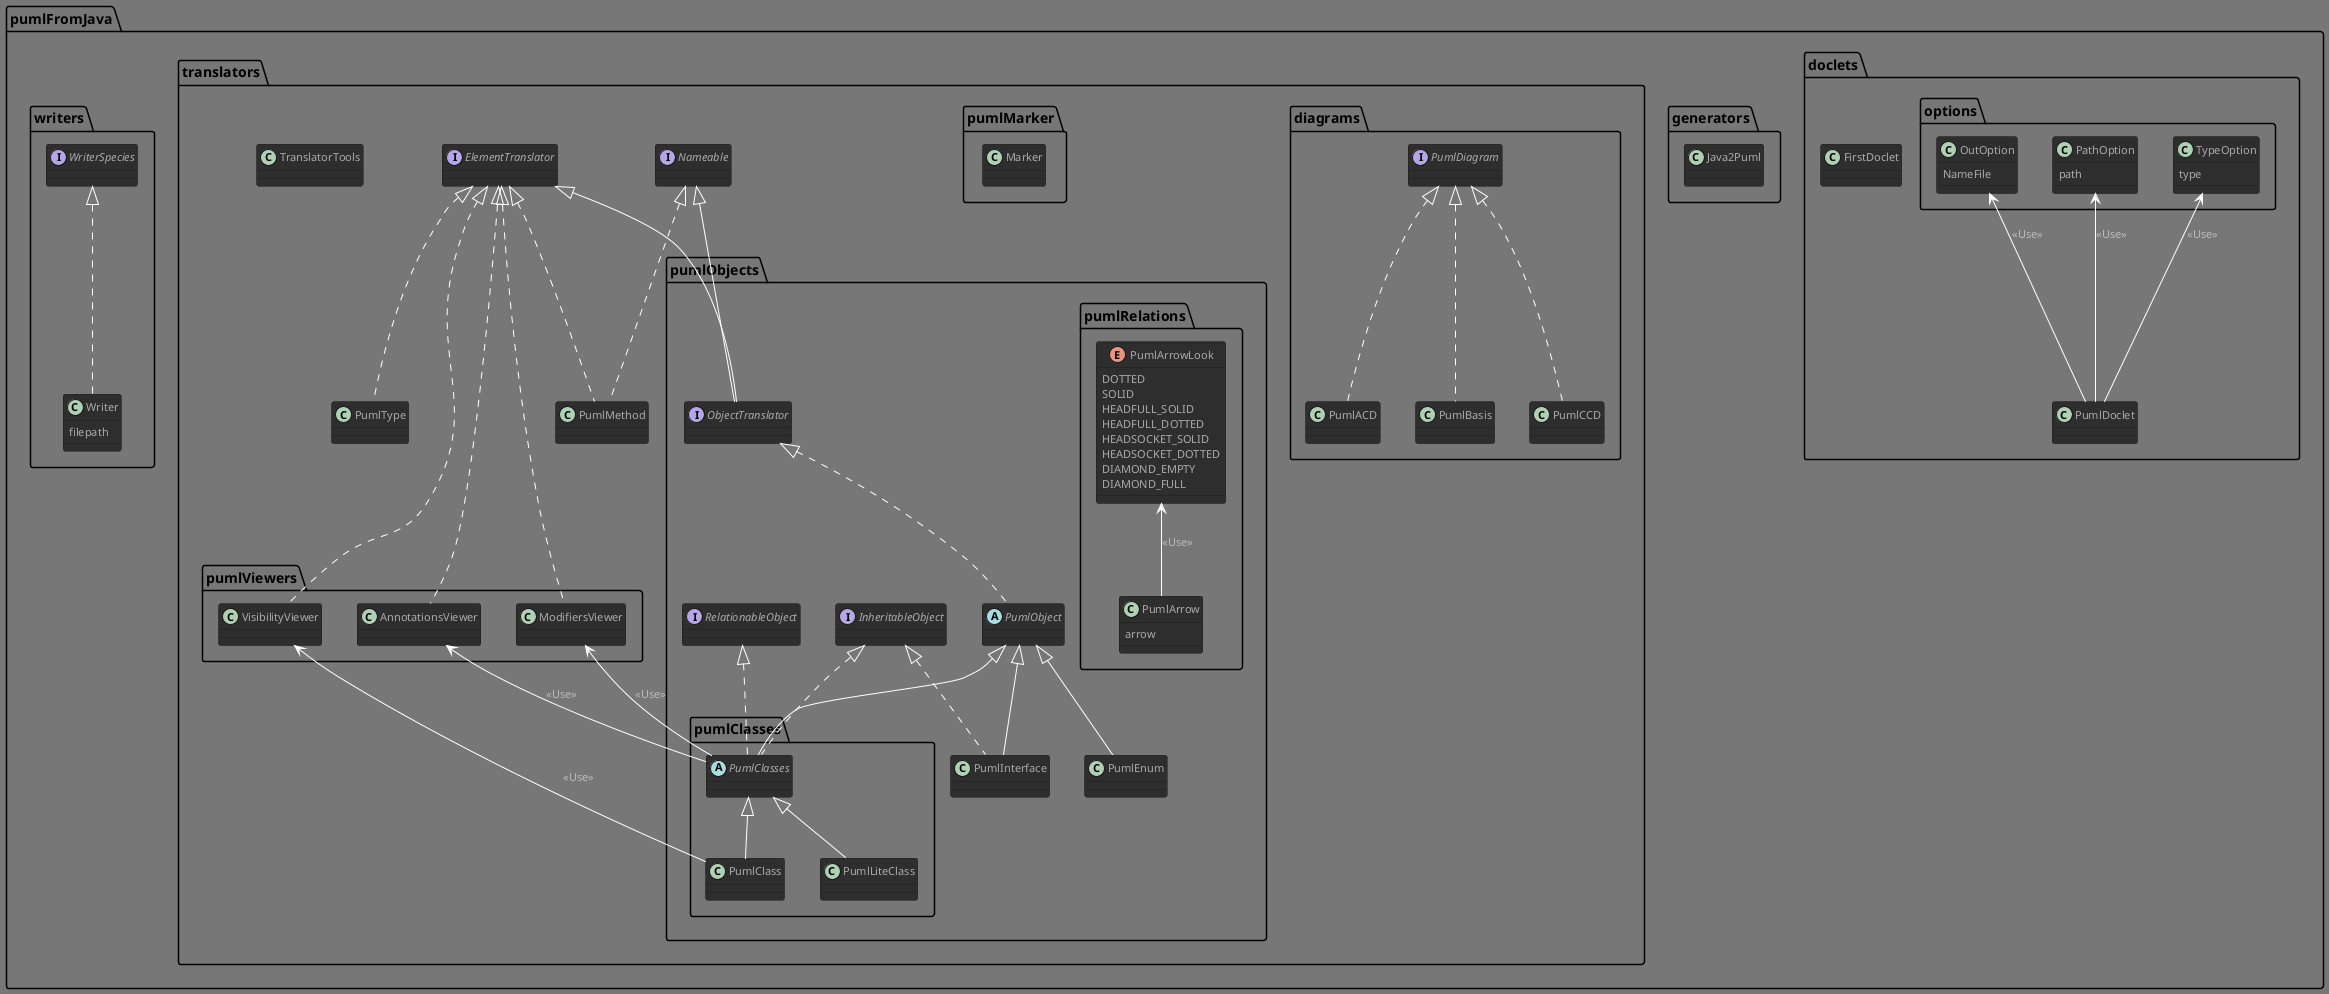 @startuml
!theme reddress-darkgreen

class pumlFromJava.doclets.FirstDoclet

class pumlFromJava.doclets.PumlDoclet

class pumlFromJava.doclets.options.OutOption {
NameFile

}

class pumlFromJava.doclets.options.PathOption {
path

}

class pumlFromJava.doclets.options.TypeOption {
type

}

class pumlFromJava.generators.Java2Puml

class pumlFromJava.translators.diagrams.PumlACD implements pumlFromJava.translators.diagrams.PumlDiagram

class pumlFromJava.translators.diagrams.PumlBasis implements pumlFromJava.translators.diagrams.PumlDiagram

class pumlFromJava.translators.diagrams.PumlCCD implements pumlFromJava.translators.diagrams.PumlDiagram

interface pumlFromJava.translators.diagrams.PumlDiagram
interface pumlFromJava.translators.ElementTranslator
interface pumlFromJava.translators.Nameable
class pumlFromJava.translators.PumlMethod implements pumlFromJava.translators.ElementTranslator, pumlFromJava.translators.Nameable

class pumlFromJava.translators.PumlType implements pumlFromJava.translators.ElementTranslator

class pumlFromJava.translators.TranslatorTools

class pumlFromJava.translators.pumlMarker.Marker

interface pumlFromJava.translators.pumlObjects.InheritableObject
interface pumlFromJava.translators.pumlObjects.ObjectTranslator extends pumlFromJava.translators.ElementTranslator, pumlFromJava.translators.Nameable
class pumlFromJava.translators.pumlObjects.PumlEnum extends pumlFromJava.translators.pumlObjects.PumlObject

class pumlFromJava.translators.pumlObjects.PumlInterface extends pumlFromJava.translators.pumlObjects.PumlObject implements pumlFromJava.translators.pumlObjects.InheritableObject

abstract pumlFromJava.translators.pumlObjects.PumlObject implements pumlFromJava.translators.pumlObjects.ObjectTranslator

interface pumlFromJava.translators.pumlObjects.RelationableObject
class pumlFromJava.translators.pumlObjects.pumlClasses.PumlClass extends pumlFromJava.translators.pumlObjects.pumlClasses.PumlClasses

abstract pumlFromJava.translators.pumlObjects.pumlClasses.PumlClasses extends pumlFromJava.translators.pumlObjects.PumlObject implements pumlFromJava.translators.pumlObjects.InheritableObject, pumlFromJava.translators.pumlObjects.RelationableObject

class pumlFromJava.translators.pumlObjects.pumlClasses.PumlLiteClass extends pumlFromJava.translators.pumlObjects.pumlClasses.PumlClasses

class pumlFromJava.translators.pumlObjects.pumlRelations.PumlArrow {
arrow

}

enum pumlFromJava.translators.pumlObjects.pumlRelations.PumlArrowLook {
DOTTED
SOLID
HEADFULL_SOLID
HEADFULL_DOTTED
HEADSOCKET_SOLID
HEADSOCKET_DOTTED
DIAMOND_EMPTY
DIAMOND_FULL

}
class pumlFromJava.translators.pumlViewers.AnnotationsViewer implements pumlFromJava.translators.ElementTranslator

class pumlFromJava.translators.pumlViewers.ModifiersViewer implements pumlFromJava.translators.ElementTranslator

class pumlFromJava.translators.pumlViewers.VisibilityViewer implements pumlFromJava.translators.ElementTranslator

class pumlFromJava.writers.Writer implements pumlFromJava.writers.WriterSpecies {
filepath

}

interface pumlFromJava.writers.WriterSpecies
pumlFromJava.doclets.options.PathOption<--PumlDoclet : <<Use>>
pumlFromJava.doclets.options.OutOption<--PumlDoclet : <<Use>>
pumlFromJava.doclets.options.TypeOption<--PumlDoclet : <<Use>>
pumlFromJava.translators.pumlViewers.VisibilityViewer<--PumlClass : <<Use>>
pumlFromJava.translators.pumlViewers.ModifiersViewer<--PumlClasses : <<Use>>
pumlFromJava.translators.pumlViewers.AnnotationsViewer<--PumlClasses : <<Use>>
pumlFromJava.translators.pumlObjects.pumlRelations.PumlArrowLook<--PumlArrow : <<Use>>

@enduml

